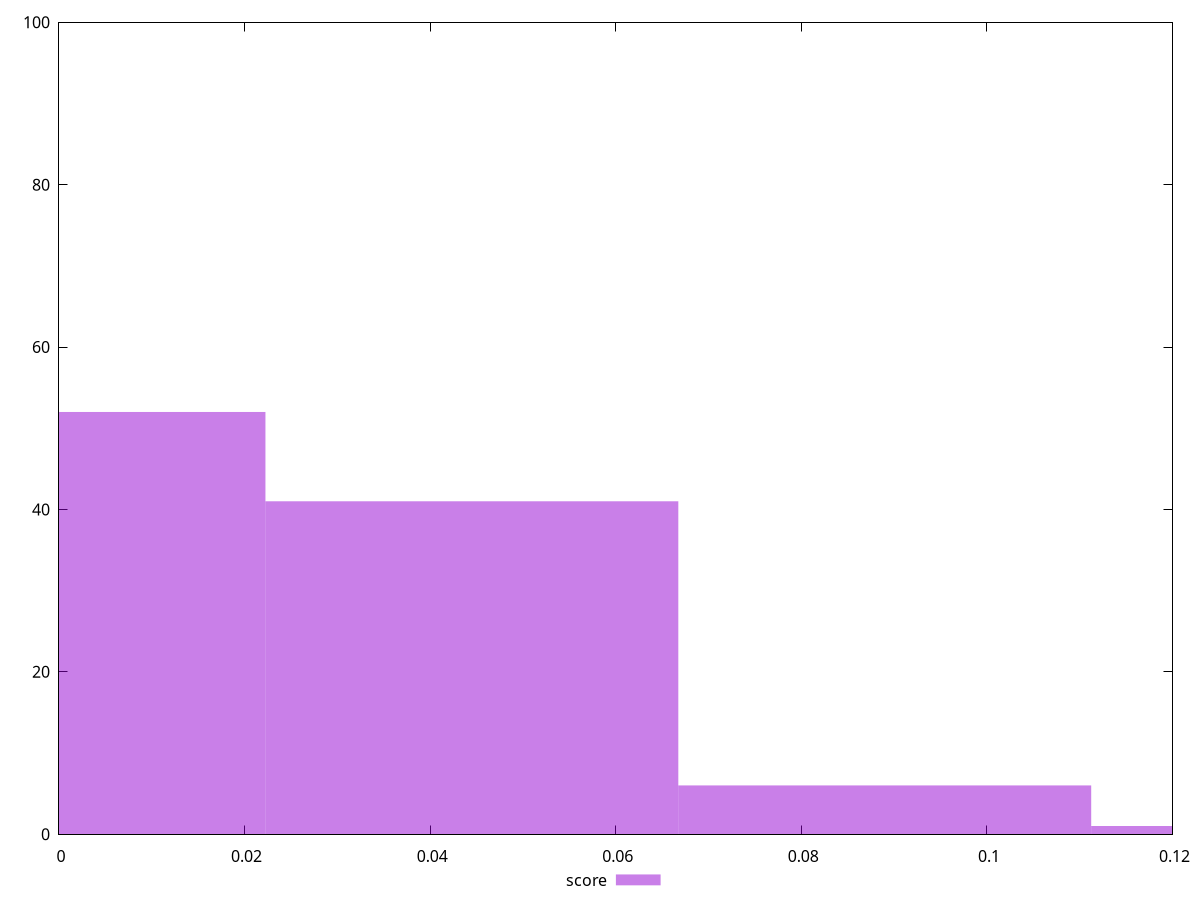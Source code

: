 reset

$score <<EOF
0.0889907408202073 6
0 52
0.04449537041010365 41
0.13348611123031096 1
EOF

set key outside below
set boxwidth 0.04449537041010365
set xrange [0:0.12]
set yrange [0:100]
set trange [0:100]
set style fill transparent solid 0.5 noborder
set terminal svg size 640, 490 enhanced background rgb 'white'
set output "reports/report_00027_2021-02-24T12-40-31.850Z/max-potential-fid/samples/astro/score/histogram.svg"

plot $score title "score" with boxes

reset
